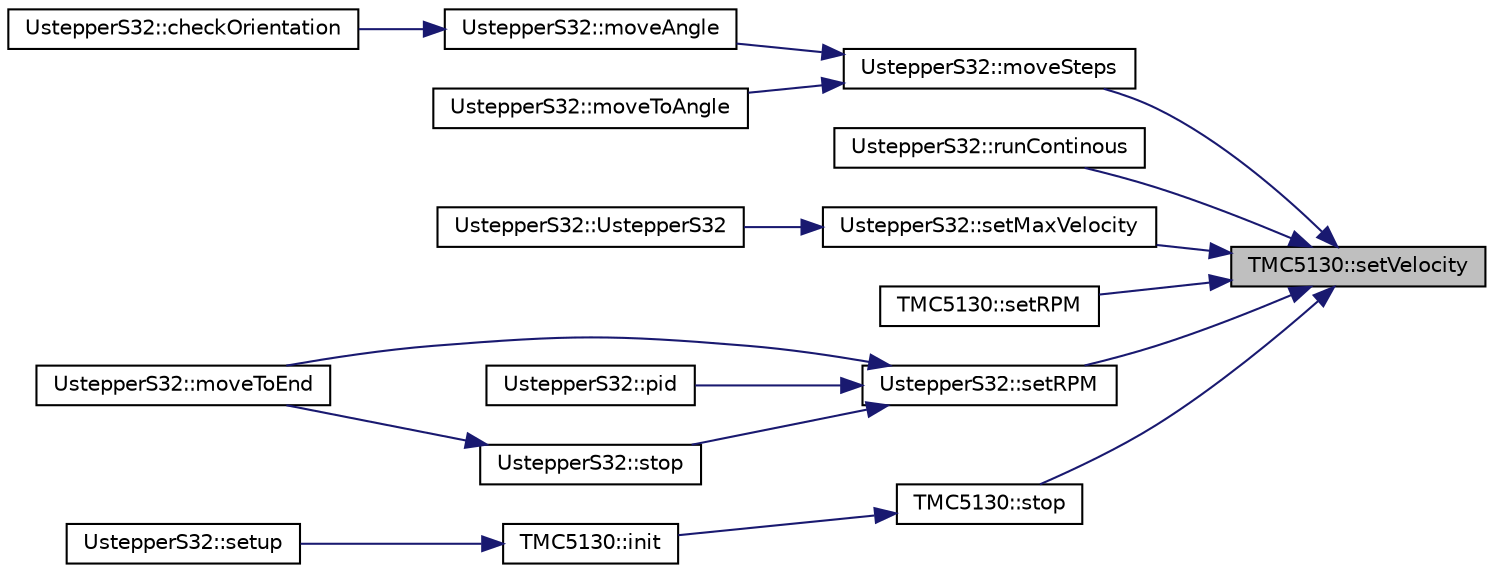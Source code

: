 digraph "TMC5130::setVelocity"
{
 // LATEX_PDF_SIZE
  edge [fontname="Helvetica",fontsize="10",labelfontname="Helvetica",labelfontsize="10"];
  node [fontname="Helvetica",fontsize="10",shape=record];
  rankdir="RL";
  Node1 [label="TMC5130::setVelocity",height=0.2,width=0.4,color="black", fillcolor="grey75", style="filled", fontcolor="black",tooltip="Set motor velocity."];
  Node1 -> Node2 [dir="back",color="midnightblue",fontsize="10",style="solid",fontname="Helvetica"];
  Node2 [label="UstepperS32::moveSteps",height=0.2,width=0.4,color="black", fillcolor="white", style="filled",URL="$classUstepperS32.html#ac7cfedc6d9559b4f2aee469cb5aabef1",tooltip="Make the motor perform a predefined number of steps."];
  Node2 -> Node3 [dir="back",color="midnightblue",fontsize="10",style="solid",fontname="Helvetica"];
  Node3 [label="UstepperS32::moveAngle",height=0.2,width=0.4,color="black", fillcolor="white", style="filled",URL="$classUstepperS32.html#a0884116876e952894164dbd53852136c",tooltip="Makes the motor rotate a specific angle relative to the current position."];
  Node3 -> Node4 [dir="back",color="midnightblue",fontsize="10",style="solid",fontname="Helvetica"];
  Node4 [label="UstepperS32::checkOrientation",height=0.2,width=0.4,color="black", fillcolor="white", style="filled",URL="$classUstepperS32.html#a8c33940faaf4f7ce0389a7fa450ff9af",tooltip="This method is used to check the orientation of the motor connector."];
  Node2 -> Node5 [dir="back",color="midnightblue",fontsize="10",style="solid",fontname="Helvetica"];
  Node5 [label="UstepperS32::moveToAngle",height=0.2,width=0.4,color="black", fillcolor="white", style="filled",URL="$classUstepperS32.html#a7a0eac3dfbcd538effe4236a1823e367",tooltip="Makes the motor rotate to a specific absolute angle."];
  Node1 -> Node6 [dir="back",color="midnightblue",fontsize="10",style="solid",fontname="Helvetica"];
  Node6 [label="UstepperS32::runContinous",height=0.2,width=0.4,color="black", fillcolor="white", style="filled",URL="$classUstepperS32.html#a277089355de44fcdccc7d2e1a968ca75",tooltip="Make the motor rotate continuously."];
  Node1 -> Node7 [dir="back",color="midnightblue",fontsize="10",style="solid",fontname="Helvetica"];
  Node7 [label="UstepperS32::setMaxVelocity",height=0.2,width=0.4,color="black", fillcolor="white", style="filled",URL="$classUstepperS32.html#a4e6b77da8f437e4dc167f88ad35c0542",tooltip="Set the maximum velocity of the stepper motor."];
  Node7 -> Node8 [dir="back",color="midnightblue",fontsize="10",style="solid",fontname="Helvetica"];
  Node8 [label="UstepperS32::UstepperS32",height=0.2,width=0.4,color="black", fillcolor="white", style="filled",URL="$classUstepperS32.html#ab2b9c906a9bb652398ce8a14d7e54c14",tooltip="Constructor of uStepper class."];
  Node1 -> Node9 [dir="back",color="midnightblue",fontsize="10",style="solid",fontname="Helvetica"];
  Node9 [label="TMC5130::setRPM",height=0.2,width=0.4,color="black", fillcolor="white", style="filled",URL="$classTMC5130.html#a757f8147b672aa089ed438d93a15657d",tooltip=" "];
  Node1 -> Node10 [dir="back",color="midnightblue",fontsize="10",style="solid",fontname="Helvetica"];
  Node10 [label="UstepperS32::setRPM",height=0.2,width=0.4,color="black", fillcolor="white", style="filled",URL="$classUstepperS32.html#ae772489f77327445186b3a81c3964403",tooltip="Set the velocity in rpm."];
  Node10 -> Node11 [dir="back",color="midnightblue",fontsize="10",style="solid",fontname="Helvetica"];
  Node11 [label="UstepperS32::moveToEnd",height=0.2,width=0.4,color="black", fillcolor="white", style="filled",URL="$classUstepperS32.html#a0945c7790bbdf22c749cf54d18c981ce",tooltip="Moves the motor to its physical limit, without limit switch."];
  Node10 -> Node12 [dir="back",color="midnightblue",fontsize="10",style="solid",fontname="Helvetica"];
  Node12 [label="UstepperS32::pid",height=0.2,width=0.4,color="black", fillcolor="white", style="filled",URL="$classUstepperS32.html#a54dc081a9837d9bbc528725ddc6f9337",tooltip=" "];
  Node10 -> Node13 [dir="back",color="midnightblue",fontsize="10",style="solid",fontname="Helvetica"];
  Node13 [label="UstepperS32::stop",height=0.2,width=0.4,color="black", fillcolor="white", style="filled",URL="$classUstepperS32.html#a7afb893d380ef3fe43a1216ec7de1845",tooltip="Stop the motor."];
  Node13 -> Node11 [dir="back",color="midnightblue",fontsize="10",style="solid",fontname="Helvetica"];
  Node1 -> Node14 [dir="back",color="midnightblue",fontsize="10",style="solid",fontname="Helvetica"];
  Node14 [label="TMC5130::stop",height=0.2,width=0.4,color="black", fillcolor="white", style="filled",URL="$classTMC5130.html#a0e3ced9e9eb4e6b6db39993f8de6855d",tooltip="Stops any ongoing movement with deceleration."];
  Node14 -> Node15 [dir="back",color="midnightblue",fontsize="10",style="solid",fontname="Helvetica"];
  Node15 [label="TMC5130::init",height=0.2,width=0.4,color="black", fillcolor="white", style="filled",URL="$classTMC5130.html#a32a5a9d3c3a1823101860159835750ff",tooltip="Initiation of the motor driver."];
  Node15 -> Node16 [dir="back",color="midnightblue",fontsize="10",style="solid",fontname="Helvetica"];
  Node16 [label="UstepperS32::setup",height=0.2,width=0.4,color="black", fillcolor="white", style="filled",URL="$classUstepperS32.html#a9db3b9f02f66bb17424b3e114c851d37",tooltip="Initializes the different parts of the uStepper S object."];
}
